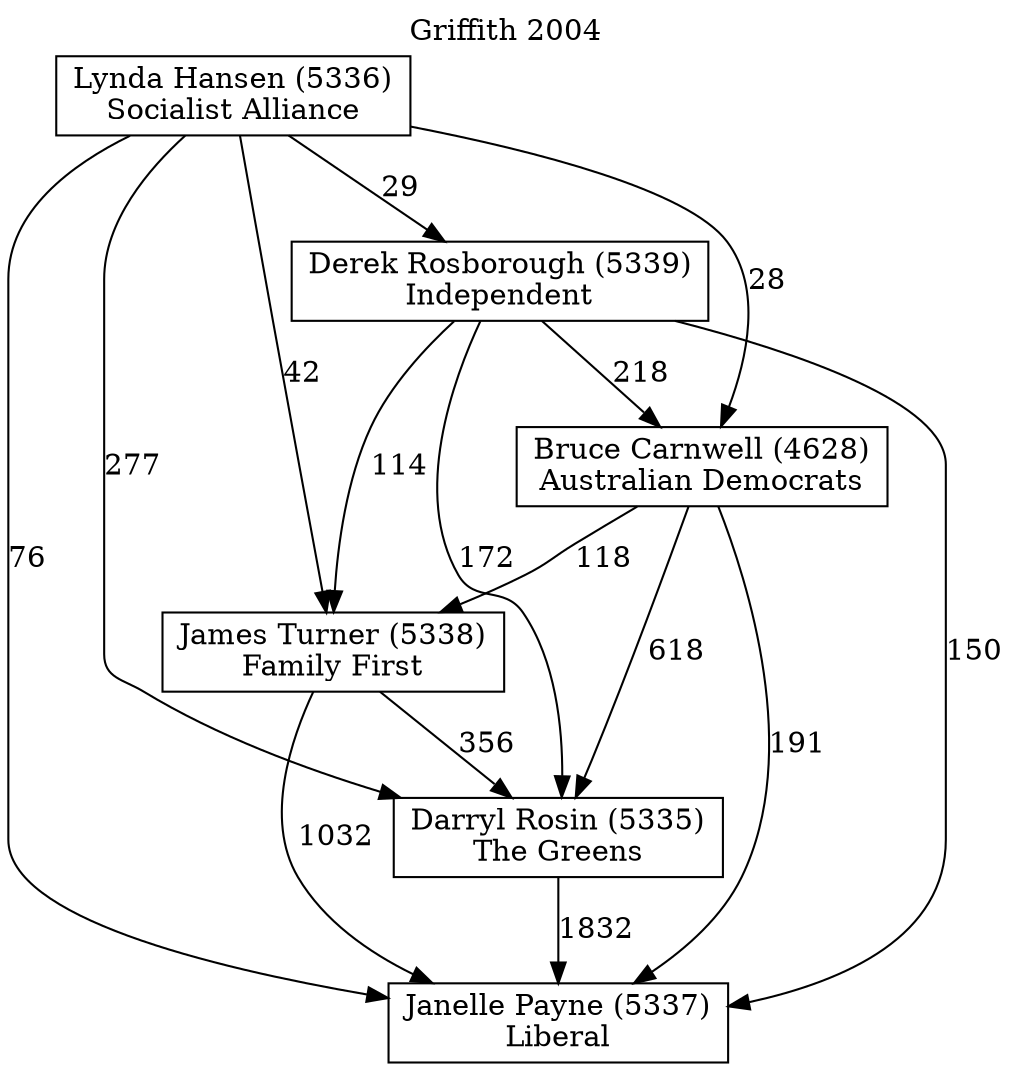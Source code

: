 // House preference flow
digraph "Janelle Payne (5337)_Griffith_2004" {
	graph [label="Griffith 2004" labelloc=t mclimit=2]
	node [shape=box]
	"Janelle Payne (5337)" [label="Janelle Payne (5337)
Liberal"]
	"Darryl Rosin (5335)" [label="Darryl Rosin (5335)
The Greens"]
	"James Turner (5338)" [label="James Turner (5338)
Family First"]
	"Bruce Carnwell (4628)" [label="Bruce Carnwell (4628)
Australian Democrats"]
	"Derek Rosborough (5339)" [label="Derek Rosborough (5339)
Independent"]
	"Lynda Hansen (5336)" [label="Lynda Hansen (5336)
Socialist Alliance"]
	"Darryl Rosin (5335)" -> "Janelle Payne (5337)" [label=1832]
	"James Turner (5338)" -> "Darryl Rosin (5335)" [label=356]
	"Bruce Carnwell (4628)" -> "James Turner (5338)" [label=118]
	"Derek Rosborough (5339)" -> "Bruce Carnwell (4628)" [label=218]
	"Lynda Hansen (5336)" -> "Derek Rosborough (5339)" [label=29]
	"James Turner (5338)" -> "Janelle Payne (5337)" [label=1032]
	"Bruce Carnwell (4628)" -> "Janelle Payne (5337)" [label=191]
	"Derek Rosborough (5339)" -> "Janelle Payne (5337)" [label=150]
	"Lynda Hansen (5336)" -> "Janelle Payne (5337)" [label=76]
	"Lynda Hansen (5336)" -> "Bruce Carnwell (4628)" [label=28]
	"Derek Rosborough (5339)" -> "James Turner (5338)" [label=114]
	"Lynda Hansen (5336)" -> "James Turner (5338)" [label=42]
	"Bruce Carnwell (4628)" -> "Darryl Rosin (5335)" [label=618]
	"Derek Rosborough (5339)" -> "Darryl Rosin (5335)" [label=172]
	"Lynda Hansen (5336)" -> "Darryl Rosin (5335)" [label=277]
}
